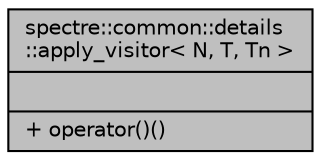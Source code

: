 digraph "spectre::common::details::apply_visitor&lt; N, T, Tn &gt;"
{
 // INTERACTIVE_SVG=YES
  bgcolor="transparent";
  edge [fontname="Helvetica",fontsize="10",labelfontname="Helvetica",labelfontsize="10"];
  node [fontname="Helvetica",fontsize="10",shape=record];
  Node1 [label="{spectre::common::details\l::apply_visitor\< N, T, Tn \>\n||+ operator()()\l}",height=0.2,width=0.4,color="black", fillcolor="grey75", style="filled" fontcolor="black"];
}

